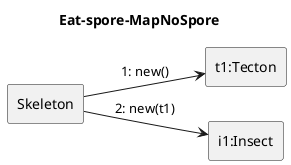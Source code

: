 @startuml Eat-spore/map-no-spore
left to right direction
title Eat-spore-MapNoSpore

rectangle Skeleton as S 

rectangle "t1:Tecton" as t1
rectangle "i1:Insect" as i1

S --> t1: 1: new()

S --> i1 : 2: new(t1)

@enduml